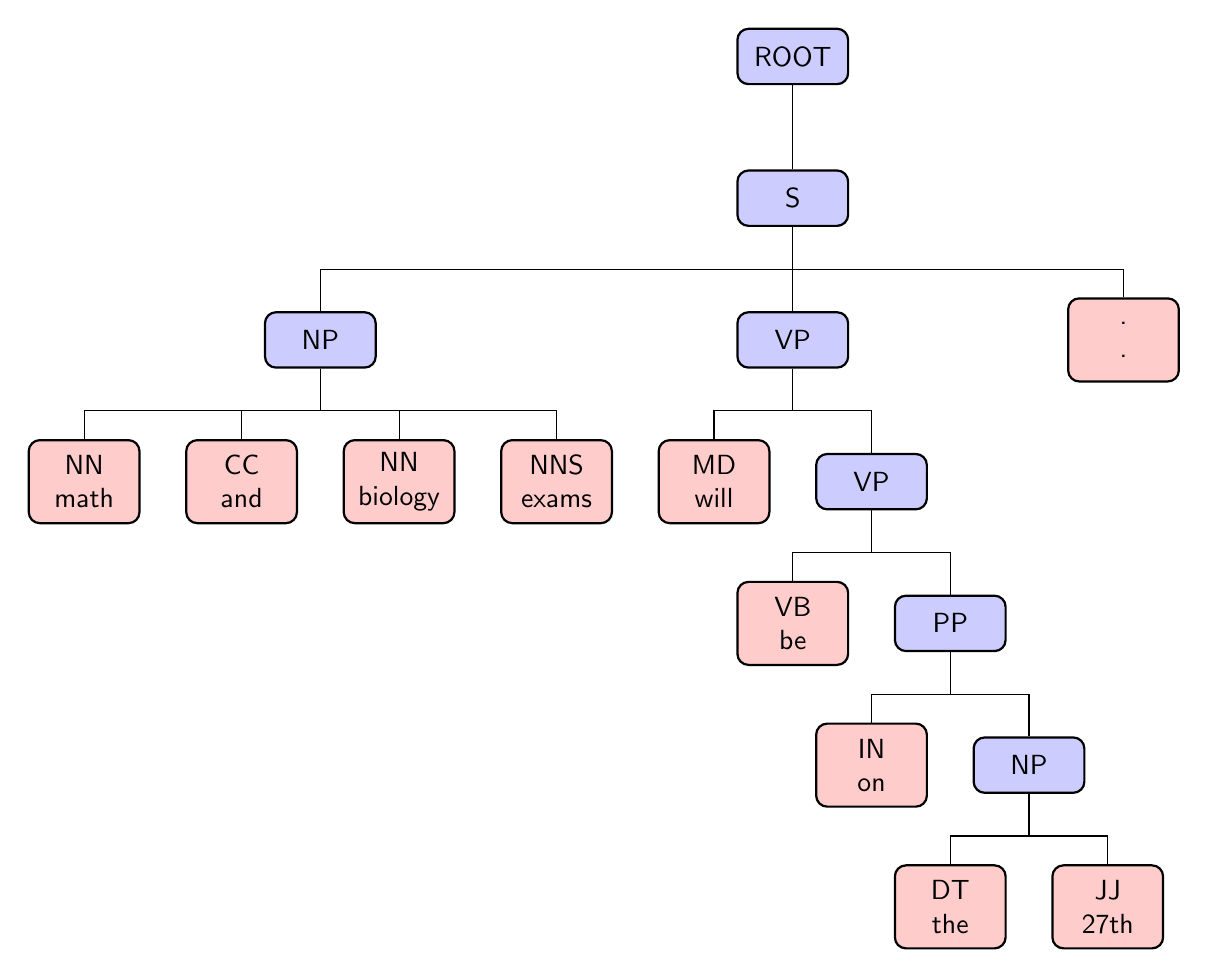 \begin{tikzpicture}[
-,>=stealth',
level/.style={sibling distance = 2cm, level distance = 1.8cm},
%level 1/.style={sibling distance=8cm},
%level 2/.style={sibling distance=4cm}, 
%level 3/.style={sibling distance=4cm}, 
treenode/.style = {align=center, inner sep=0pt, text centered, font=\sffamily},
arn_n/.style = {treenode, rectangle, rounded corners, draw=black, thick, fill=blue!20, minimum width=4em, minimum height = 2em},
arn_x/.style = {arn_n, fill=red!20, minimum height=3em},
edge from parent fork down
]
\node [arn_n] {ROOT}
child{ node [arn_n] {S}
child[sibling distance = 6cm]{ node [arn_n] {NP}
child{ node [arn_x] {NN\\ math}}
child{ node [arn_x] {CC\\ and}}
child{ node [arn_x] {NN\\ biology}}
child{ node [arn_x] {NNS\\ exams}}}
child{ node [arn_n] {VP}
child{ node [arn_x] {MD\\ will}}
child{ node [arn_n] {VP}
child{ node [arn_x] {VB\\ be}}
child{ node [arn_n] {PP}
child{ node [arn_x] {IN\\ on}}
child{ node [arn_n] {NP}
child{ node [arn_x] {DT\\ the}}
child{ node [arn_x] {JJ\\ 27th}}}}}}
child[sibling distance = 4.2cm]{ node [arn_x] {.\\ .}}};
\end{tikzpicture}